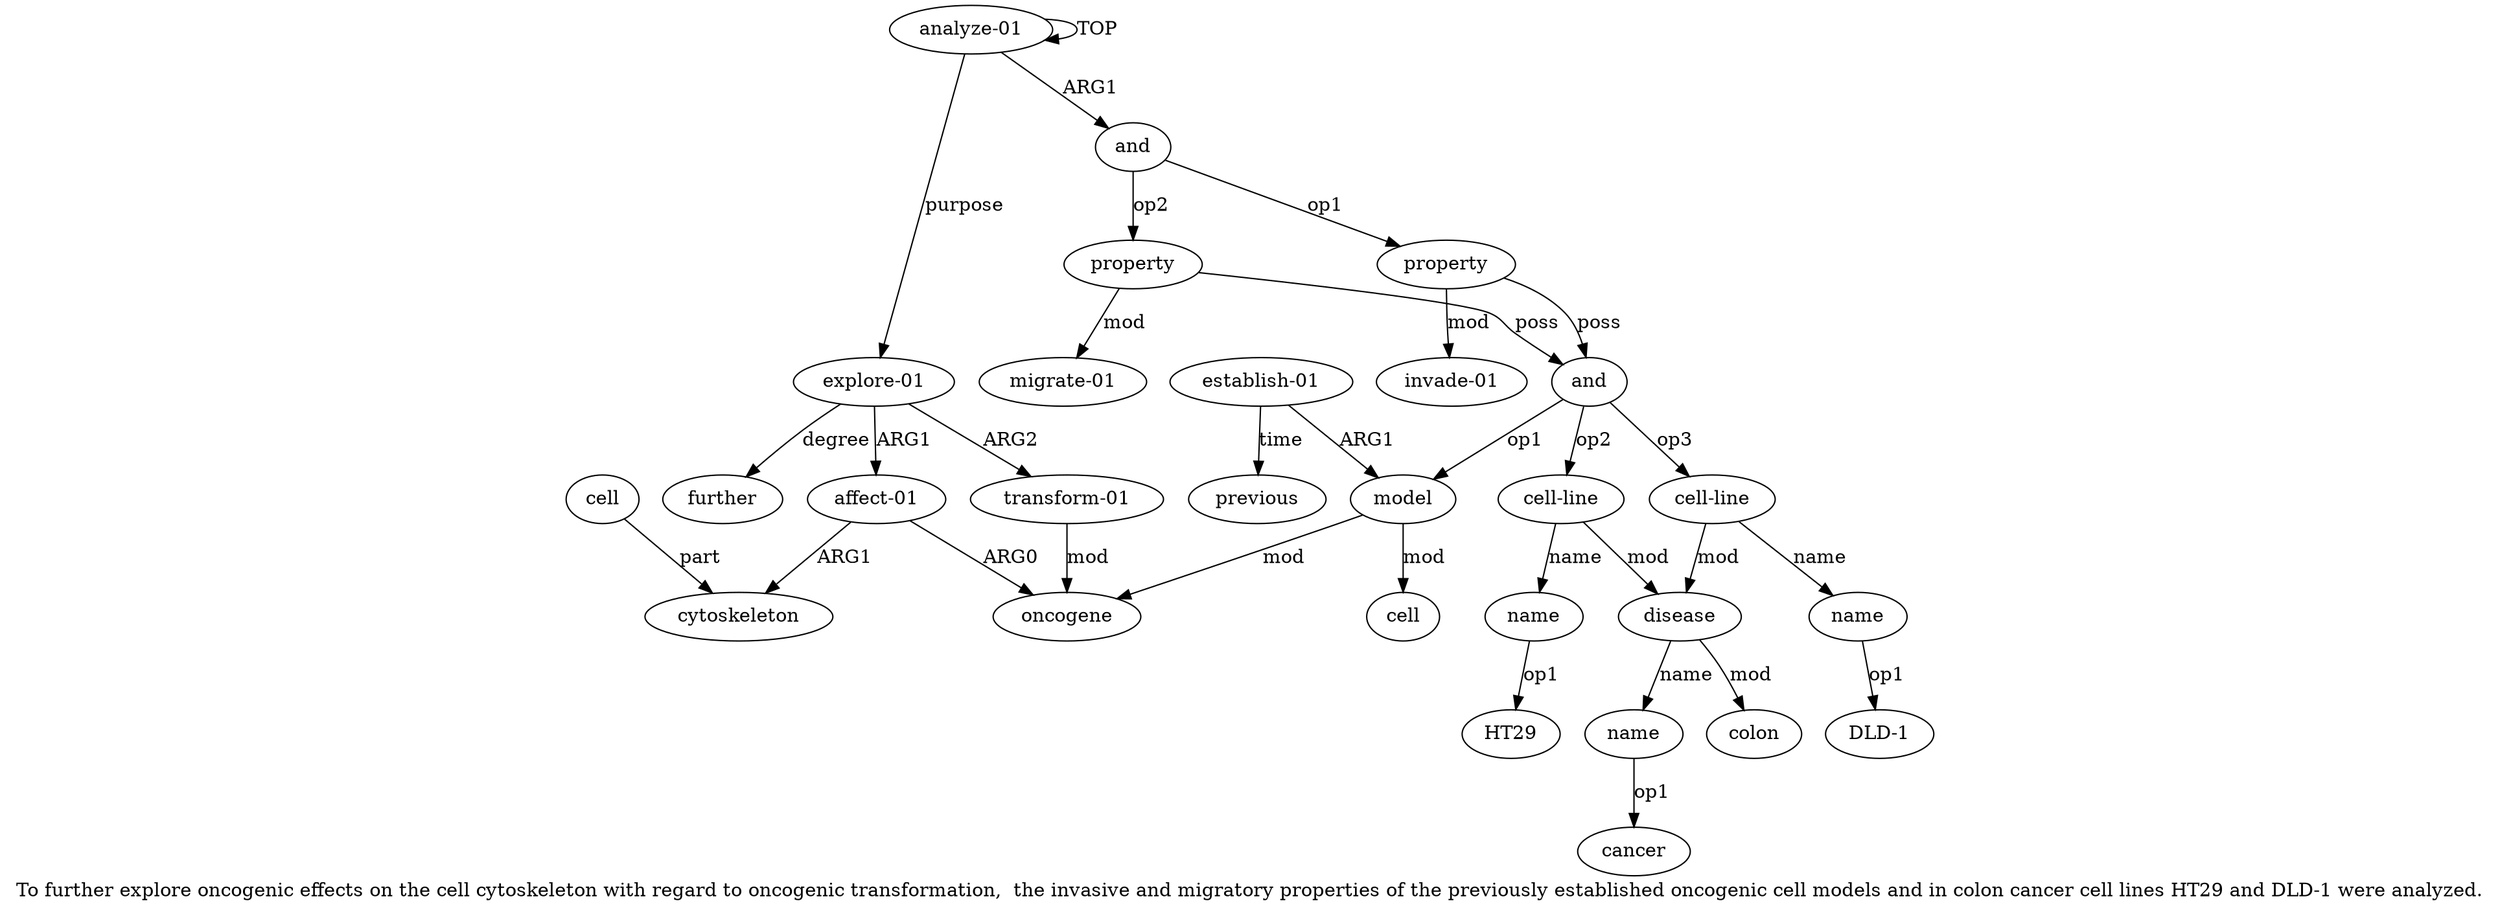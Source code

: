 digraph  {
	graph [label="To further explore oncogenic effects on the cell cytoskeleton with regard to oncogenic transformation,  the invasive and migratory \
properties of the previously established oncogenic cell models and in colon cancer cell lines HT29 and DLD-1 were analyzed."];
	node [label="\N"];
	a20	 [color=black,
		gold_ind=20,
		gold_label=oncogene,
		label=oncogene,
		test_ind=20,
		test_label=oncogene];
	a21	 [color=black,
		gold_ind=21,
		gold_label=cytoskeleton,
		label=cytoskeleton,
		test_ind=21,
		test_label=cytoskeleton];
	a22	 [color=black,
		gold_ind=22,
		gold_label=cell,
		label=cell,
		test_ind=22,
		test_label=cell];
	a22 -> a21 [key=0,
	color=black,
	gold_label=part,
	label=part,
	test_label=part];
a23 [color=black,
	gold_ind=23,
	gold_label="transform-01",
	label="transform-01",
	test_ind=23,
	test_label="transform-01"];
a23 -> a20 [key=0,
color=black,
gold_label=mod,
label=mod,
test_label=mod];
a24 [color=black,
gold_ind=24,
gold_label=further,
label=further,
test_ind=24,
test_label=further];
"a15 DLD-1" [color=black,
gold_ind=-1,
gold_label="DLD-1",
label="DLD-1",
test_ind=-1,
test_label="DLD-1"];
a15 [color=black,
gold_ind=15,
gold_label=name,
label=name,
test_ind=15,
test_label=name];
a15 -> "a15 DLD-1" [key=0,
color=black,
gold_label=op1,
label=op1,
test_label=op1];
a14 [color=black,
gold_ind=14,
gold_label="cell-line",
label="cell-line",
test_ind=14,
test_label="cell-line"];
a14 -> a15 [key=0,
color=black,
gold_label=name,
label=name,
test_label=name];
a11 [color=black,
gold_ind=11,
gold_label=disease,
label=disease,
test_ind=11,
test_label=disease];
a14 -> a11 [key=0,
color=black,
gold_label=mod,
label=mod,
test_label=mod];
a17 [color=black,
gold_ind=17,
gold_label="migrate-01",
label="migrate-01",
test_ind=17,
test_label="migrate-01"];
a16 [color=black,
gold_ind=16,
gold_label=property,
label=property,
test_ind=16,
test_label=property];
a16 -> a17 [key=0,
color=black,
gold_label=mod,
label=mod,
test_label=mod];
a4 [color=black,
gold_ind=4,
gold_label=and,
label=and,
test_ind=4,
test_label=and];
a16 -> a4 [key=0,
color=black,
gold_label=poss,
label=poss,
test_label=poss];
a13 [color=black,
gold_ind=13,
gold_label=colon,
label=colon,
test_ind=13,
test_label=colon];
a11 -> a13 [key=0,
color=black,
gold_label=mod,
label=mod,
test_label=mod];
a12 [color=black,
gold_ind=12,
gold_label=name,
label=name,
test_ind=12,
test_label=name];
a11 -> a12 [key=0,
color=black,
gold_label=name,
label=name,
test_label=name];
a10 [color=black,
gold_ind=10,
gold_label=name,
label=name,
test_ind=10,
test_label=name];
"a10 HT29" [color=black,
gold_ind=-1,
gold_label=HT29,
label=HT29,
test_ind=-1,
test_label=HT29];
a10 -> "a10 HT29" [key=0,
color=black,
gold_label=op1,
label=op1,
test_label=op1];
"a12 cancer" [color=black,
gold_ind=-1,
gold_label=cancer,
label=cancer,
test_ind=-1,
test_label=cancer];
a12 -> "a12 cancer" [key=0,
color=black,
gold_label=op1,
label=op1,
test_label=op1];
a19 [color=black,
gold_ind=19,
gold_label="affect-01",
label="affect-01",
test_ind=19,
test_label="affect-01"];
a19 -> a20 [key=0,
color=black,
gold_label=ARG0,
label=ARG0,
test_label=ARG0];
a19 -> a21 [key=0,
color=black,
gold_label=ARG1,
label=ARG1,
test_label=ARG1];
a18 [color=black,
gold_ind=18,
gold_label="explore-01",
label="explore-01",
test_ind=18,
test_label="explore-01"];
a18 -> a23 [key=0,
color=black,
gold_label=ARG2,
label=ARG2,
test_label=ARG2];
a18 -> a24 [key=0,
color=black,
gold_label=degree,
label=degree,
test_label=degree];
a18 -> a19 [key=0,
color=black,
gold_label=ARG1,
label=ARG1,
test_label=ARG1];
a1 [color=black,
gold_ind=1,
gold_label=and,
label=and,
test_ind=1,
test_label=and];
a1 -> a16 [key=0,
color=black,
gold_label=op2,
label=op2,
test_label=op2];
a2 [color=black,
gold_ind=2,
gold_label=property,
label=property,
test_ind=2,
test_label=property];
a1 -> a2 [key=0,
color=black,
gold_label=op1,
label=op1,
test_label=op1];
a0 [color=black,
gold_ind=0,
gold_label="analyze-01",
label="analyze-01",
test_ind=0,
test_label="analyze-01"];
a0 -> a18 [key=0,
color=black,
gold_label=purpose,
label=purpose,
test_label=purpose];
a0 -> a1 [key=0,
color=black,
gold_label=ARG1,
label=ARG1,
test_label=ARG1];
a0 -> a0 [key=0,
color=black,
gold_label=TOP,
label=TOP,
test_label=TOP];
a3 [color=black,
gold_ind=3,
gold_label="invade-01",
label="invade-01",
test_ind=3,
test_label="invade-01"];
a2 -> a3 [key=0,
color=black,
gold_label=mod,
label=mod,
test_label=mod];
a2 -> a4 [key=0,
color=black,
gold_label=poss,
label=poss,
test_label=poss];
a5 [color=black,
gold_ind=5,
gold_label=model,
label=model,
test_ind=5,
test_label=model];
a5 -> a20 [key=0,
color=black,
gold_label=mod,
label=mod,
test_label=mod];
a8 [color=black,
gold_ind=8,
gold_label=cell,
label=cell,
test_ind=8,
test_label=cell];
a5 -> a8 [key=0,
color=black,
gold_label=mod,
label=mod,
test_label=mod];
a4 -> a14 [key=0,
color=black,
gold_label=op3,
label=op3,
test_label=op3];
a4 -> a5 [key=0,
color=black,
gold_label=op1,
label=op1,
test_label=op1];
a9 [color=black,
gold_ind=9,
gold_label="cell-line",
label="cell-line",
test_ind=9,
test_label="cell-line"];
a4 -> a9 [key=0,
color=black,
gold_label=op2,
label=op2,
test_label=op2];
a7 [color=black,
gold_ind=7,
gold_label=previous,
label=previous,
test_ind=7,
test_label=previous];
a6 [color=black,
gold_ind=6,
gold_label="establish-01",
label="establish-01",
test_ind=6,
test_label="establish-01"];
a6 -> a5 [key=0,
color=black,
gold_label=ARG1,
label=ARG1,
test_label=ARG1];
a6 -> a7 [key=0,
color=black,
gold_label=time,
label=time,
test_label=time];
a9 -> a11 [key=0,
color=black,
gold_label=mod,
label=mod,
test_label=mod];
a9 -> a10 [key=0,
color=black,
gold_label=name,
label=name,
test_label=name];
}
